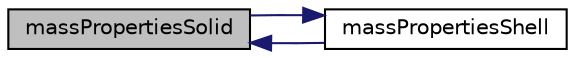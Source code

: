 digraph "massPropertiesSolid"
{
  bgcolor="transparent";
  edge [fontname="Helvetica",fontsize="10",labelfontname="Helvetica",labelfontsize="10"];
  node [fontname="Helvetica",fontsize="10",shape=record];
  rankdir="LR";
  Node1 [label="massPropertiesSolid",height=0.2,width=0.4,color="black", fillcolor="grey75", style="filled", fontcolor="black"];
  Node1 -> Node2 [dir="back",color="midnightblue",fontsize="10",style="solid",fontname="Helvetica"];
  Node2 [label="massPropertiesShell",height=0.2,width=0.4,color="black",URL="$a01557.html#aafe9f3727d4e49838b77e92c2ee567e7"];
  Node2 -> Node1 [dir="back",color="midnightblue",fontsize="10",style="solid",fontname="Helvetica"];
}

